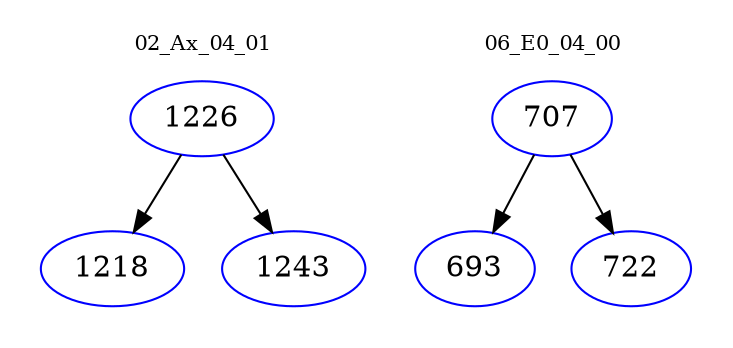 digraph{
subgraph cluster_0 {
color = white
label = "02_Ax_04_01";
fontsize=10;
T0_1226 [label="1226", color="blue"]
T0_1226 -> T0_1218 [color="black"]
T0_1218 [label="1218", color="blue"]
T0_1226 -> T0_1243 [color="black"]
T0_1243 [label="1243", color="blue"]
}
subgraph cluster_1 {
color = white
label = "06_E0_04_00";
fontsize=10;
T1_707 [label="707", color="blue"]
T1_707 -> T1_693 [color="black"]
T1_693 [label="693", color="blue"]
T1_707 -> T1_722 [color="black"]
T1_722 [label="722", color="blue"]
}
}
